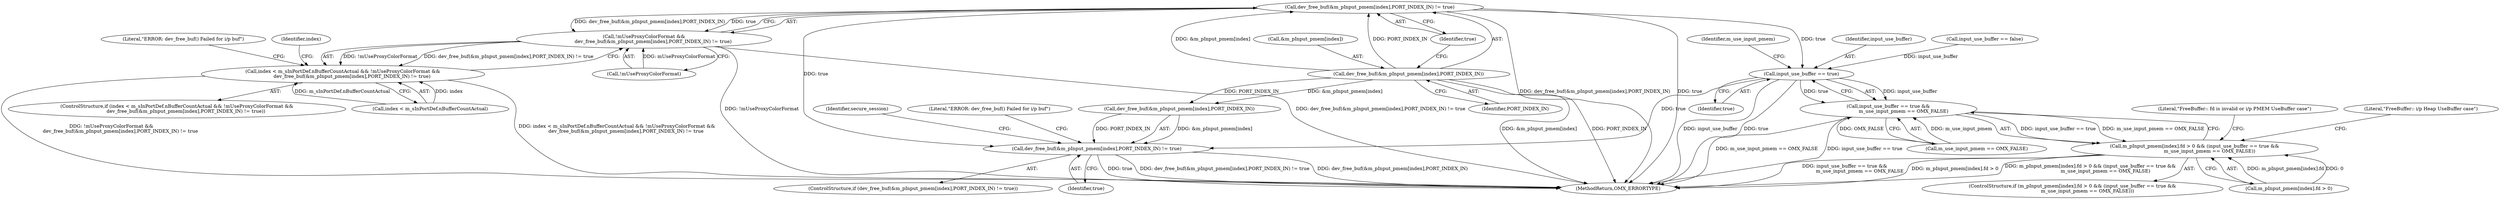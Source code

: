 digraph "0_Android_4ed06d14080d8667d5be14eed200e378cba78345_2@API" {
"1000185" [label="(Call,dev_free_buf(&m_pInput_pmem[index],PORT_INDEX_IN) != true)"];
"1000186" [label="(Call,dev_free_buf(&m_pInput_pmem[index],PORT_INDEX_IN))"];
"1000182" [label="(Call,!mUseProxyColorFormat &&\n            dev_free_buf(&m_pInput_pmem[index],PORT_INDEX_IN) != true)"];
"1000176" [label="(Call,index < m_sInPortDef.nBufferCountActual && !mUseProxyColorFormat &&\n            dev_free_buf(&m_pInput_pmem[index],PORT_INDEX_IN) != true)"];
"1000281" [label="(Call,input_use_buffer == true)"];
"1000280" [label="(Call,input_use_buffer == true &&\n                    m_use_input_pmem == OMX_FALSE)"];
"1000272" [label="(Call,m_pInput_pmem[index].fd > 0 && (input_use_buffer == true &&\n                    m_use_input_pmem == OMX_FALSE))"];
"1000291" [label="(Call,dev_free_buf(&m_pInput_pmem[index],PORT_INDEX_IN) != true)"];
"1000283" [label="(Identifier,true)"];
"1000289" [label="(Literal,\"FreeBuffer:: i/p Heap UseBuffer case\")"];
"1000176" [label="(Call,index < m_sInPortDef.nBufferCountActual && !mUseProxyColorFormat &&\n            dev_free_buf(&m_pInput_pmem[index],PORT_INDEX_IN) != true)"];
"1000291" [label="(Call,dev_free_buf(&m_pInput_pmem[index],PORT_INDEX_IN) != true)"];
"1000273" [label="(Call,m_pInput_pmem[index].fd > 0)"];
"1000349" [label="(MethodReturn,OMX_ERRORTYPE)"];
"1000175" [label="(ControlStructure,if (index < m_sInPortDef.nBufferCountActual && !mUseProxyColorFormat &&\n            dev_free_buf(&m_pInput_pmem[index],PORT_INDEX_IN) != true))"];
"1000192" [label="(Identifier,true)"];
"1000177" [label="(Call,index < m_sInPortDef.nBufferCountActual)"];
"1000195" [label="(Literal,\"ERROR: dev_free_buf() Failed for i/p buf\")"];
"1000304" [label="(Identifier,secure_session)"];
"1000282" [label="(Identifier,input_use_buffer)"];
"1000292" [label="(Call,dev_free_buf(&m_pInput_pmem[index],PORT_INDEX_IN))"];
"1000182" [label="(Call,!mUseProxyColorFormat &&\n            dev_free_buf(&m_pInput_pmem[index],PORT_INDEX_IN) != true)"];
"1000272" [label="(Call,m_pInput_pmem[index].fd > 0 && (input_use_buffer == true &&\n                    m_use_input_pmem == OMX_FALSE))"];
"1000284" [label="(Call,m_use_input_pmem == OMX_FALSE)"];
"1000186" [label="(Call,dev_free_buf(&m_pInput_pmem[index],PORT_INDEX_IN))"];
"1000191" [label="(Identifier,PORT_INDEX_IN)"];
"1000187" [label="(Call,&m_pInput_pmem[index])"];
"1000183" [label="(Call,!mUseProxyColorFormat)"];
"1000301" [label="(Literal,\"ERROR: dev_free_buf() Failed for i/p buf\")"];
"1000199" [label="(Identifier,index)"];
"1000298" [label="(Identifier,true)"];
"1000271" [label="(ControlStructure,if (m_pInput_pmem[index].fd > 0 && (input_use_buffer == true &&\n                    m_use_input_pmem == OMX_FALSE)))"];
"1000346" [label="(Literal,\"FreeBuffer:: fd is invalid or i/p PMEM UseBuffer case\")"];
"1000215" [label="(Call,input_use_buffer == false)"];
"1000280" [label="(Call,input_use_buffer == true &&\n                    m_use_input_pmem == OMX_FALSE)"];
"1000281" [label="(Call,input_use_buffer == true)"];
"1000285" [label="(Identifier,m_use_input_pmem)"];
"1000290" [label="(ControlStructure,if (dev_free_buf(&m_pInput_pmem[index],PORT_INDEX_IN) != true))"];
"1000185" [label="(Call,dev_free_buf(&m_pInput_pmem[index],PORT_INDEX_IN) != true)"];
"1000185" -> "1000182"  [label="AST: "];
"1000185" -> "1000192"  [label="CFG: "];
"1000186" -> "1000185"  [label="AST: "];
"1000192" -> "1000185"  [label="AST: "];
"1000182" -> "1000185"  [label="CFG: "];
"1000185" -> "1000349"  [label="DDG: dev_free_buf(&m_pInput_pmem[index],PORT_INDEX_IN)"];
"1000185" -> "1000349"  [label="DDG: true"];
"1000185" -> "1000182"  [label="DDG: dev_free_buf(&m_pInput_pmem[index],PORT_INDEX_IN)"];
"1000185" -> "1000182"  [label="DDG: true"];
"1000186" -> "1000185"  [label="DDG: &m_pInput_pmem[index]"];
"1000186" -> "1000185"  [label="DDG: PORT_INDEX_IN"];
"1000185" -> "1000281"  [label="DDG: true"];
"1000185" -> "1000291"  [label="DDG: true"];
"1000186" -> "1000191"  [label="CFG: "];
"1000187" -> "1000186"  [label="AST: "];
"1000191" -> "1000186"  [label="AST: "];
"1000192" -> "1000186"  [label="CFG: "];
"1000186" -> "1000349"  [label="DDG: &m_pInput_pmem[index]"];
"1000186" -> "1000349"  [label="DDG: PORT_INDEX_IN"];
"1000186" -> "1000292"  [label="DDG: &m_pInput_pmem[index]"];
"1000186" -> "1000292"  [label="DDG: PORT_INDEX_IN"];
"1000182" -> "1000176"  [label="AST: "];
"1000182" -> "1000183"  [label="CFG: "];
"1000183" -> "1000182"  [label="AST: "];
"1000176" -> "1000182"  [label="CFG: "];
"1000182" -> "1000349"  [label="DDG: dev_free_buf(&m_pInput_pmem[index],PORT_INDEX_IN) != true"];
"1000182" -> "1000349"  [label="DDG: !mUseProxyColorFormat"];
"1000182" -> "1000176"  [label="DDG: !mUseProxyColorFormat"];
"1000182" -> "1000176"  [label="DDG: dev_free_buf(&m_pInput_pmem[index],PORT_INDEX_IN) != true"];
"1000183" -> "1000182"  [label="DDG: mUseProxyColorFormat"];
"1000176" -> "1000175"  [label="AST: "];
"1000176" -> "1000177"  [label="CFG: "];
"1000177" -> "1000176"  [label="AST: "];
"1000195" -> "1000176"  [label="CFG: "];
"1000199" -> "1000176"  [label="CFG: "];
"1000176" -> "1000349"  [label="DDG: !mUseProxyColorFormat &&\n            dev_free_buf(&m_pInput_pmem[index],PORT_INDEX_IN) != true"];
"1000176" -> "1000349"  [label="DDG: index < m_sInPortDef.nBufferCountActual && !mUseProxyColorFormat &&\n            dev_free_buf(&m_pInput_pmem[index],PORT_INDEX_IN) != true"];
"1000177" -> "1000176"  [label="DDG: index"];
"1000177" -> "1000176"  [label="DDG: m_sInPortDef.nBufferCountActual"];
"1000281" -> "1000280"  [label="AST: "];
"1000281" -> "1000283"  [label="CFG: "];
"1000282" -> "1000281"  [label="AST: "];
"1000283" -> "1000281"  [label="AST: "];
"1000285" -> "1000281"  [label="CFG: "];
"1000280" -> "1000281"  [label="CFG: "];
"1000281" -> "1000349"  [label="DDG: input_use_buffer"];
"1000281" -> "1000349"  [label="DDG: true"];
"1000281" -> "1000280"  [label="DDG: input_use_buffer"];
"1000281" -> "1000280"  [label="DDG: true"];
"1000215" -> "1000281"  [label="DDG: input_use_buffer"];
"1000281" -> "1000291"  [label="DDG: true"];
"1000280" -> "1000272"  [label="AST: "];
"1000280" -> "1000284"  [label="CFG: "];
"1000284" -> "1000280"  [label="AST: "];
"1000272" -> "1000280"  [label="CFG: "];
"1000280" -> "1000349"  [label="DDG: m_use_input_pmem == OMX_FALSE"];
"1000280" -> "1000349"  [label="DDG: input_use_buffer == true"];
"1000280" -> "1000272"  [label="DDG: input_use_buffer == true"];
"1000280" -> "1000272"  [label="DDG: m_use_input_pmem == OMX_FALSE"];
"1000284" -> "1000280"  [label="DDG: m_use_input_pmem"];
"1000284" -> "1000280"  [label="DDG: OMX_FALSE"];
"1000272" -> "1000271"  [label="AST: "];
"1000272" -> "1000273"  [label="CFG: "];
"1000273" -> "1000272"  [label="AST: "];
"1000289" -> "1000272"  [label="CFG: "];
"1000346" -> "1000272"  [label="CFG: "];
"1000272" -> "1000349"  [label="DDG: input_use_buffer == true &&\n                    m_use_input_pmem == OMX_FALSE"];
"1000272" -> "1000349"  [label="DDG: m_pInput_pmem[index].fd > 0"];
"1000272" -> "1000349"  [label="DDG: m_pInput_pmem[index].fd > 0 && (input_use_buffer == true &&\n                    m_use_input_pmem == OMX_FALSE)"];
"1000273" -> "1000272"  [label="DDG: m_pInput_pmem[index].fd"];
"1000273" -> "1000272"  [label="DDG: 0"];
"1000291" -> "1000290"  [label="AST: "];
"1000291" -> "1000298"  [label="CFG: "];
"1000292" -> "1000291"  [label="AST: "];
"1000298" -> "1000291"  [label="AST: "];
"1000301" -> "1000291"  [label="CFG: "];
"1000304" -> "1000291"  [label="CFG: "];
"1000291" -> "1000349"  [label="DDG: true"];
"1000291" -> "1000349"  [label="DDG: dev_free_buf(&m_pInput_pmem[index],PORT_INDEX_IN) != true"];
"1000291" -> "1000349"  [label="DDG: dev_free_buf(&m_pInput_pmem[index],PORT_INDEX_IN)"];
"1000292" -> "1000291"  [label="DDG: &m_pInput_pmem[index]"];
"1000292" -> "1000291"  [label="DDG: PORT_INDEX_IN"];
}
